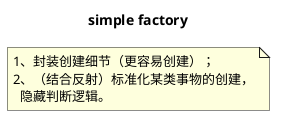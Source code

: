 @startuml
title simple factory

note as N1
1、封装创建细节（更容易创建）；
2、（结合反射）标准化某类事物的创建，
  隐藏判断逻辑。
end note



@enduml